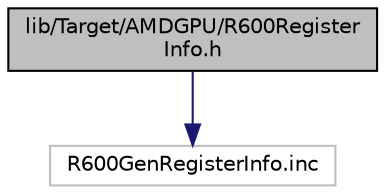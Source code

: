 digraph "lib/Target/AMDGPU/R600RegisterInfo.h"
{
 // LATEX_PDF_SIZE
  bgcolor="transparent";
  edge [fontname="Helvetica",fontsize="10",labelfontname="Helvetica",labelfontsize="10"];
  node [fontname="Helvetica",fontsize="10",shape="box"];
  Node1 [label="lib/Target/AMDGPU/R600Register\lInfo.h",height=0.2,width=0.4,color="black", fillcolor="grey75", style="filled", fontcolor="black",tooltip="Interface definition for R600RegisterInfo."];
  Node1 -> Node2 [color="midnightblue",fontsize="10",style="solid",fontname="Helvetica"];
  Node2 [label="R600GenRegisterInfo.inc",height=0.2,width=0.4,color="grey75",tooltip=" "];
}
